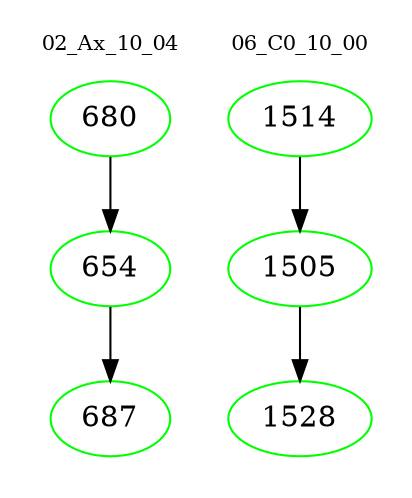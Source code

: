 digraph{
subgraph cluster_0 {
color = white
label = "02_Ax_10_04";
fontsize=10;
T0_680 [label="680", color="green"]
T0_680 -> T0_654 [color="black"]
T0_654 [label="654", color="green"]
T0_654 -> T0_687 [color="black"]
T0_687 [label="687", color="green"]
}
subgraph cluster_1 {
color = white
label = "06_C0_10_00";
fontsize=10;
T1_1514 [label="1514", color="green"]
T1_1514 -> T1_1505 [color="black"]
T1_1505 [label="1505", color="green"]
T1_1505 -> T1_1528 [color="black"]
T1_1528 [label="1528", color="green"]
}
}
